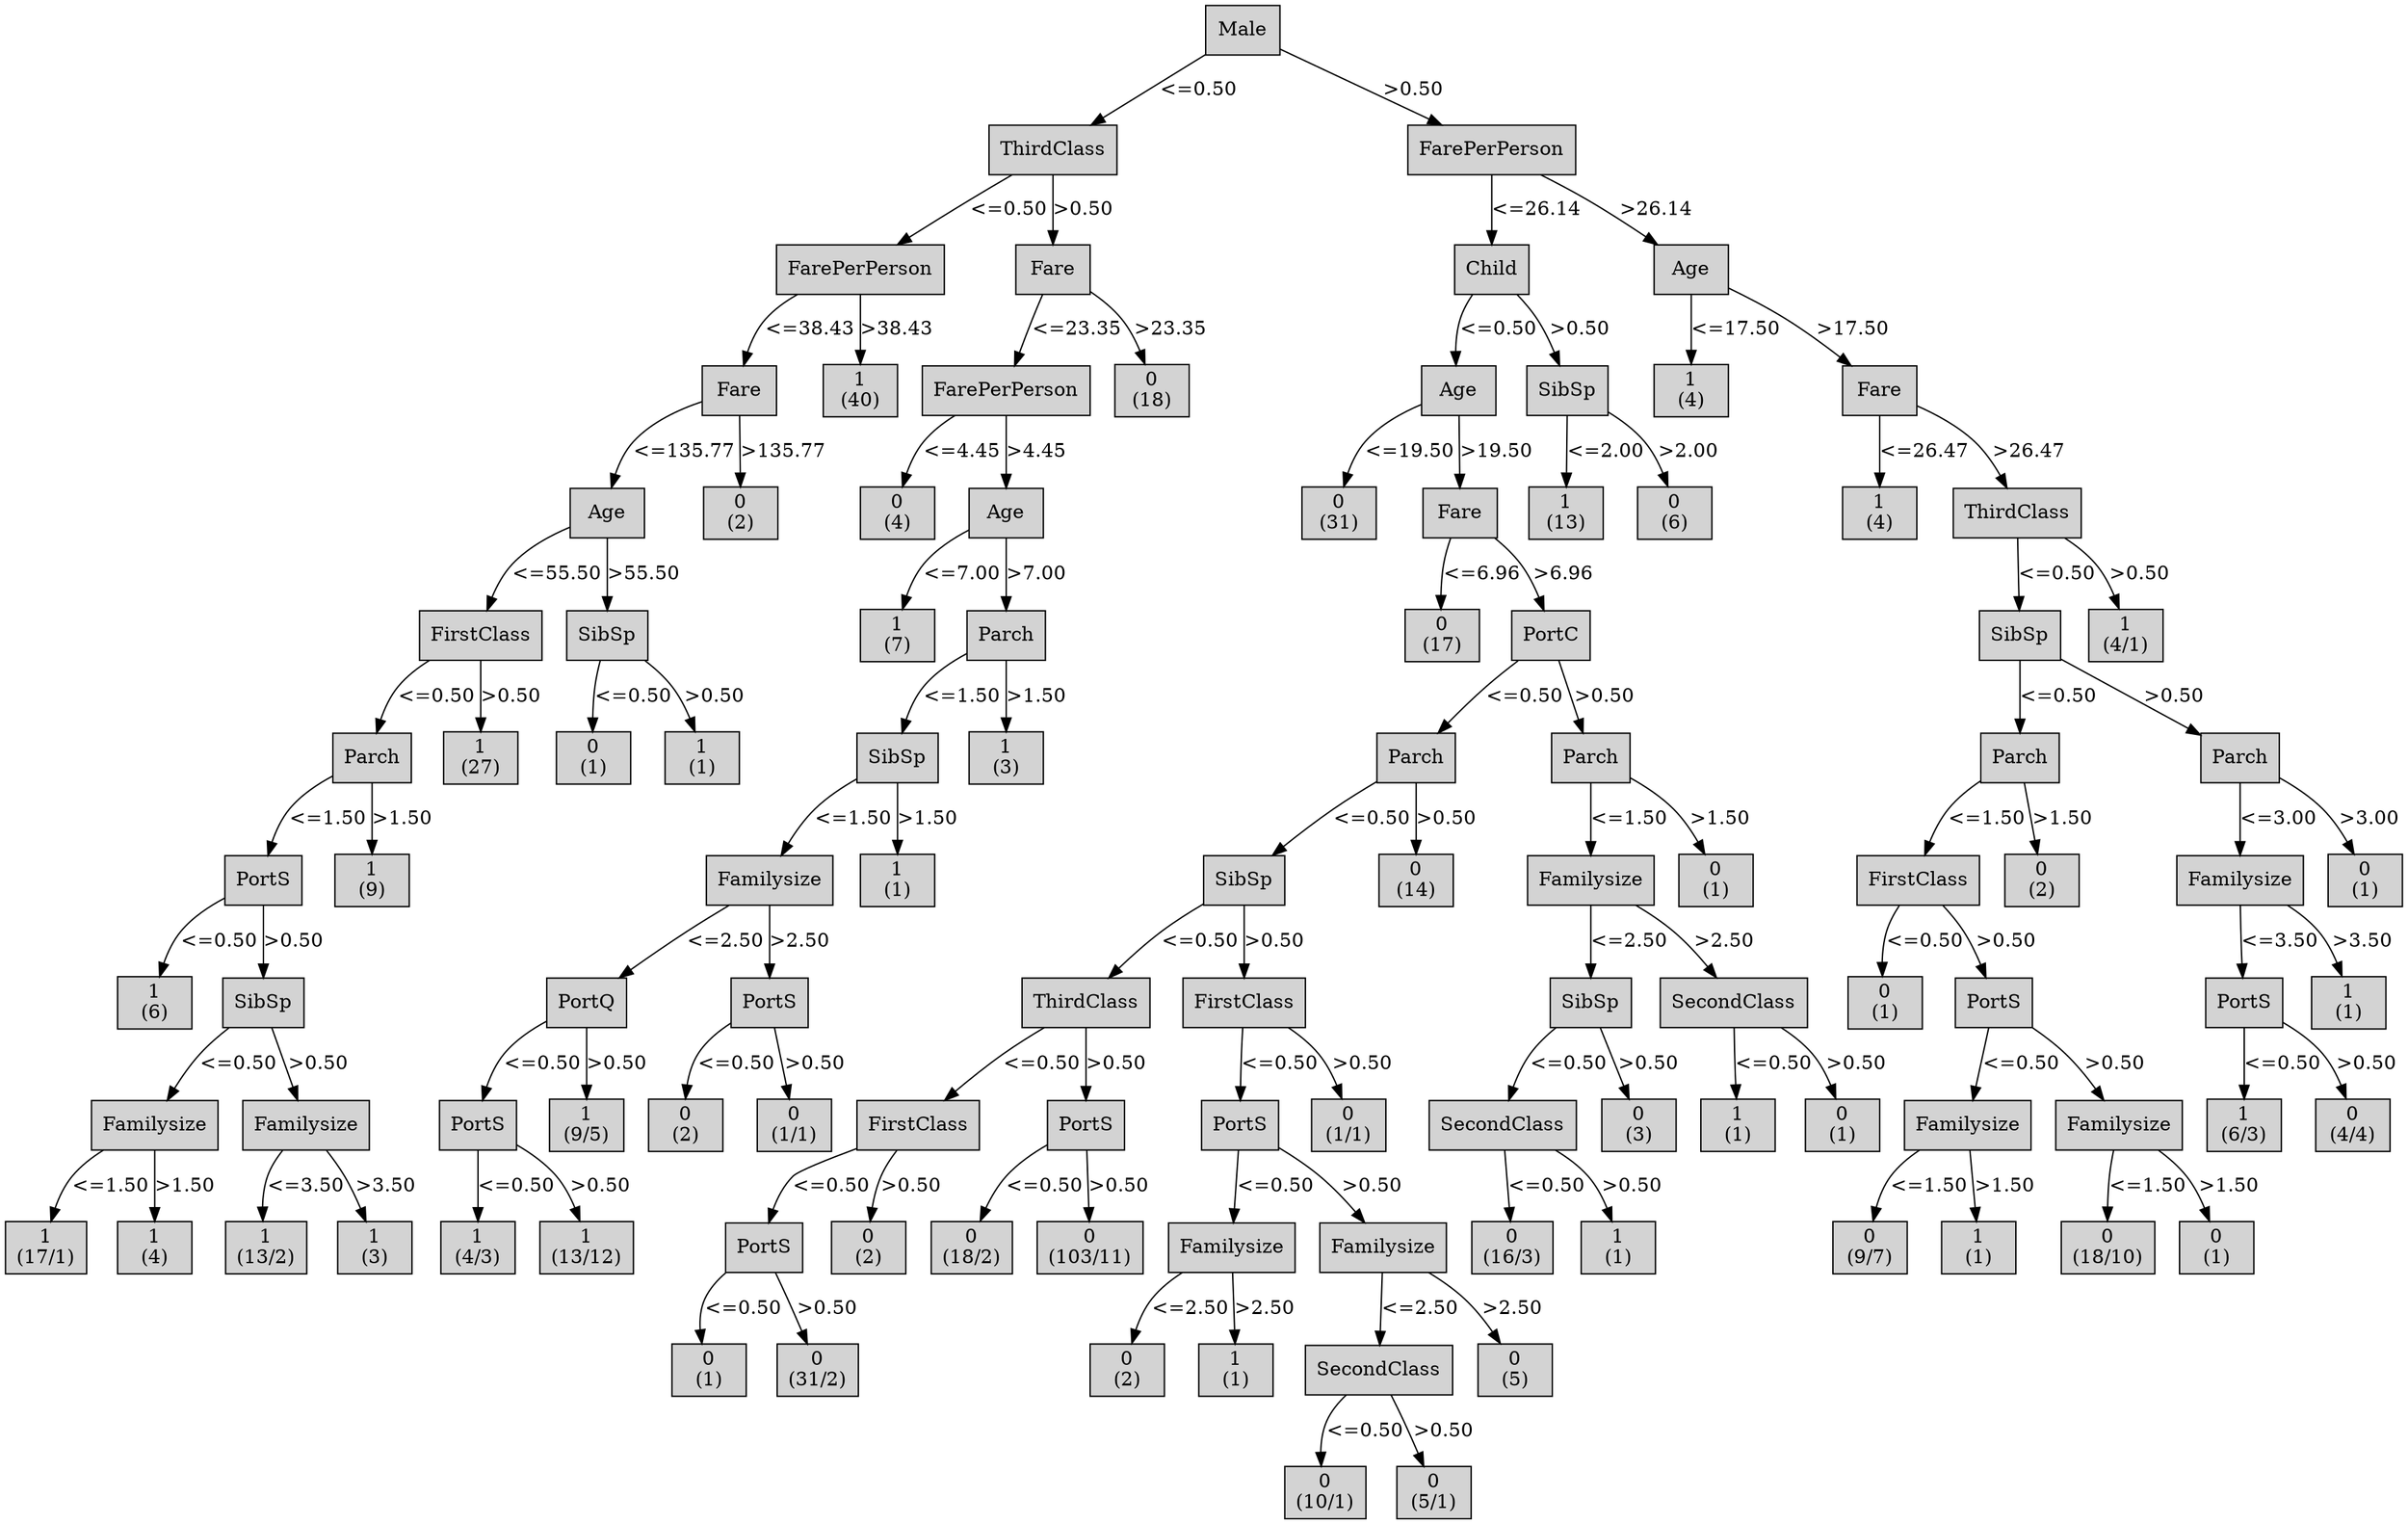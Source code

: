 digraph ID3_Tree {
"0" [shape=box, style=filled, label="Male
", weight=1]
"1" [shape=box, style=filled, label="ThirdClass
", weight=2]
0 -> 1 [ label = "<=0.50"];
"2" [shape=box, style=filled, label="FarePerPerson
", weight=3]
1 -> 2 [ label = "<=0.50"];
"3" [shape=box, style=filled, label="Fare
", weight=4]
2 -> 3 [ label = "<=38.43"];
"4" [shape=box, style=filled, label="Age
", weight=5]
3 -> 4 [ label = "<=135.77"];
"5" [shape=box, style=filled, label="FirstClass
", weight=6]
4 -> 5 [ label = "<=55.50"];
"6" [shape=box, style=filled, label="Parch
", weight=7]
5 -> 6 [ label = "<=0.50"];
"7" [shape=box, style=filled, label="PortS
", weight=8]
6 -> 7 [ label = "<=1.50"];
"8" [shape=box, style=filled, label="1
(6)
", weight=9]
7 -> 8 [ label = "<=0.50"];
"9" [shape=box, style=filled, label="SibSp
", weight=9]
7 -> 9 [ label = ">0.50"];
"10" [shape=box, style=filled, label="Familysize
", weight=10]
9 -> 10 [ label = "<=0.50"];
"11" [shape=box, style=filled, label="1
(17/1)
", weight=11]
10 -> 11 [ label = "<=1.50"];
"12" [shape=box, style=filled, label="1
(4)
", weight=11]
10 -> 12 [ label = ">1.50"];
"13" [shape=box, style=filled, label="Familysize
", weight=10]
9 -> 13 [ label = ">0.50"];
"14" [shape=box, style=filled, label="1
(13/2)
", weight=11]
13 -> 14 [ label = "<=3.50"];
"15" [shape=box, style=filled, label="1
(3)
", weight=11]
13 -> 15 [ label = ">3.50"];
"16" [shape=box, style=filled, label="1
(9)
", weight=8]
6 -> 16 [ label = ">1.50"];
"17" [shape=box, style=filled, label="1
(27)
", weight=7]
5 -> 17 [ label = ">0.50"];
"18" [shape=box, style=filled, label="SibSp
", weight=6]
4 -> 18 [ label = ">55.50"];
"19" [shape=box, style=filled, label="0
(1)
", weight=7]
18 -> 19 [ label = "<=0.50"];
"20" [shape=box, style=filled, label="1
(1)
", weight=7]
18 -> 20 [ label = ">0.50"];
"21" [shape=box, style=filled, label="0
(2)
", weight=5]
3 -> 21 [ label = ">135.77"];
"22" [shape=box, style=filled, label="1
(40)
", weight=4]
2 -> 22 [ label = ">38.43"];
"23" [shape=box, style=filled, label="Fare
", weight=3]
1 -> 23 [ label = ">0.50"];
"24" [shape=box, style=filled, label="FarePerPerson
", weight=4]
23 -> 24 [ label = "<=23.35"];
"25" [shape=box, style=filled, label="0
(4)
", weight=5]
24 -> 25 [ label = "<=4.45"];
"26" [shape=box, style=filled, label="Age
", weight=5]
24 -> 26 [ label = ">4.45"];
"27" [shape=box, style=filled, label="1
(7)
", weight=6]
26 -> 27 [ label = "<=7.00"];
"28" [shape=box, style=filled, label="Parch
", weight=6]
26 -> 28 [ label = ">7.00"];
"29" [shape=box, style=filled, label="SibSp
", weight=7]
28 -> 29 [ label = "<=1.50"];
"30" [shape=box, style=filled, label="Familysize
", weight=8]
29 -> 30 [ label = "<=1.50"];
"31" [shape=box, style=filled, label="PortQ
", weight=9]
30 -> 31 [ label = "<=2.50"];
"32" [shape=box, style=filled, label="PortS
", weight=10]
31 -> 32 [ label = "<=0.50"];
"33" [shape=box, style=filled, label="1
(4/3)
", weight=11]
32 -> 33 [ label = "<=0.50"];
"34" [shape=box, style=filled, label="1
(13/12)
", weight=11]
32 -> 34 [ label = ">0.50"];
"35" [shape=box, style=filled, label="1
(9/5)
", weight=10]
31 -> 35 [ label = ">0.50"];
"36" [shape=box, style=filled, label="PortS
", weight=9]
30 -> 36 [ label = ">2.50"];
"37" [shape=box, style=filled, label="0
(2)
", weight=10]
36 -> 37 [ label = "<=0.50"];
"38" [shape=box, style=filled, label="0
(1/1)
", weight=10]
36 -> 38 [ label = ">0.50"];
"39" [shape=box, style=filled, label="1
(1)
", weight=8]
29 -> 39 [ label = ">1.50"];
"40" [shape=box, style=filled, label="1
(3)
", weight=7]
28 -> 40 [ label = ">1.50"];
"41" [shape=box, style=filled, label="0
(18)
", weight=4]
23 -> 41 [ label = ">23.35"];
"42" [shape=box, style=filled, label="FarePerPerson
", weight=2]
0 -> 42 [ label = ">0.50"];
"43" [shape=box, style=filled, label="Child
", weight=3]
42 -> 43 [ label = "<=26.14"];
"44" [shape=box, style=filled, label="Age
", weight=4]
43 -> 44 [ label = "<=0.50"];
"45" [shape=box, style=filled, label="0
(31)
", weight=5]
44 -> 45 [ label = "<=19.50"];
"46" [shape=box, style=filled, label="Fare
", weight=5]
44 -> 46 [ label = ">19.50"];
"47" [shape=box, style=filled, label="0
(17)
", weight=6]
46 -> 47 [ label = "<=6.96"];
"48" [shape=box, style=filled, label="PortC
", weight=6]
46 -> 48 [ label = ">6.96"];
"49" [shape=box, style=filled, label="Parch
", weight=7]
48 -> 49 [ label = "<=0.50"];
"50" [shape=box, style=filled, label="SibSp
", weight=8]
49 -> 50 [ label = "<=0.50"];
"51" [shape=box, style=filled, label="ThirdClass
", weight=9]
50 -> 51 [ label = "<=0.50"];
"52" [shape=box, style=filled, label="FirstClass
", weight=10]
51 -> 52 [ label = "<=0.50"];
"53" [shape=box, style=filled, label="PortS
", weight=11]
52 -> 53 [ label = "<=0.50"];
"54" [shape=box, style=filled, label="0
(1)
", weight=12]
53 -> 54 [ label = "<=0.50"];
"55" [shape=box, style=filled, label="0
(31/2)
", weight=12]
53 -> 55 [ label = ">0.50"];
"56" [shape=box, style=filled, label="0
(2)
", weight=11]
52 -> 56 [ label = ">0.50"];
"57" [shape=box, style=filled, label="PortS
", weight=10]
51 -> 57 [ label = ">0.50"];
"58" [shape=box, style=filled, label="0
(18/2)
", weight=11]
57 -> 58 [ label = "<=0.50"];
"59" [shape=box, style=filled, label="0
(103/11)
", weight=11]
57 -> 59 [ label = ">0.50"];
"60" [shape=box, style=filled, label="FirstClass
", weight=9]
50 -> 60 [ label = ">0.50"];
"61" [shape=box, style=filled, label="PortS
", weight=10]
60 -> 61 [ label = "<=0.50"];
"62" [shape=box, style=filled, label="Familysize
", weight=11]
61 -> 62 [ label = "<=0.50"];
"63" [shape=box, style=filled, label="0
(2)
", weight=12]
62 -> 63 [ label = "<=2.50"];
"64" [shape=box, style=filled, label="1
(1)
", weight=12]
62 -> 64 [ label = ">2.50"];
"65" [shape=box, style=filled, label="Familysize
", weight=11]
61 -> 65 [ label = ">0.50"];
"66" [shape=box, style=filled, label="SecondClass
", weight=12]
65 -> 66 [ label = "<=2.50"];
"67" [shape=box, style=filled, label="0
(10/1)
", weight=13]
66 -> 67 [ label = "<=0.50"];
"68" [shape=box, style=filled, label="0
(5/1)
", weight=13]
66 -> 68 [ label = ">0.50"];
"69" [shape=box, style=filled, label="0
(5)
", weight=12]
65 -> 69 [ label = ">2.50"];
"70" [shape=box, style=filled, label="0
(1/1)
", weight=10]
60 -> 70 [ label = ">0.50"];
"71" [shape=box, style=filled, label="0
(14)
", weight=8]
49 -> 71 [ label = ">0.50"];
"72" [shape=box, style=filled, label="Parch
", weight=7]
48 -> 72 [ label = ">0.50"];
"73" [shape=box, style=filled, label="Familysize
", weight=8]
72 -> 73 [ label = "<=1.50"];
"74" [shape=box, style=filled, label="SibSp
", weight=9]
73 -> 74 [ label = "<=2.50"];
"75" [shape=box, style=filled, label="SecondClass
", weight=10]
74 -> 75 [ label = "<=0.50"];
"76" [shape=box, style=filled, label="0
(16/3)
", weight=11]
75 -> 76 [ label = "<=0.50"];
"77" [shape=box, style=filled, label="1
(1)
", weight=11]
75 -> 77 [ label = ">0.50"];
"78" [shape=box, style=filled, label="0
(3)
", weight=10]
74 -> 78 [ label = ">0.50"];
"79" [shape=box, style=filled, label="SecondClass
", weight=9]
73 -> 79 [ label = ">2.50"];
"80" [shape=box, style=filled, label="1
(1)
", weight=10]
79 -> 80 [ label = "<=0.50"];
"81" [shape=box, style=filled, label="0
(1)
", weight=10]
79 -> 81 [ label = ">0.50"];
"82" [shape=box, style=filled, label="0
(1)
", weight=8]
72 -> 82 [ label = ">1.50"];
"83" [shape=box, style=filled, label="SibSp
", weight=4]
43 -> 83 [ label = ">0.50"];
"84" [shape=box, style=filled, label="1
(13)
", weight=5]
83 -> 84 [ label = "<=2.00"];
"85" [shape=box, style=filled, label="0
(6)
", weight=5]
83 -> 85 [ label = ">2.00"];
"86" [shape=box, style=filled, label="Age
", weight=3]
42 -> 86 [ label = ">26.14"];
"87" [shape=box, style=filled, label="1
(4)
", weight=4]
86 -> 87 [ label = "<=17.50"];
"88" [shape=box, style=filled, label="Fare
", weight=4]
86 -> 88 [ label = ">17.50"];
"89" [shape=box, style=filled, label="1
(4)
", weight=5]
88 -> 89 [ label = "<=26.47"];
"90" [shape=box, style=filled, label="ThirdClass
", weight=5]
88 -> 90 [ label = ">26.47"];
"91" [shape=box, style=filled, label="SibSp
", weight=6]
90 -> 91 [ label = "<=0.50"];
"92" [shape=box, style=filled, label="Parch
", weight=7]
91 -> 92 [ label = "<=0.50"];
"93" [shape=box, style=filled, label="FirstClass
", weight=8]
92 -> 93 [ label = "<=1.50"];
"94" [shape=box, style=filled, label="0
(1)
", weight=9]
93 -> 94 [ label = "<=0.50"];
"95" [shape=box, style=filled, label="PortS
", weight=9]
93 -> 95 [ label = ">0.50"];
"96" [shape=box, style=filled, label="Familysize
", weight=10]
95 -> 96 [ label = "<=0.50"];
"97" [shape=box, style=filled, label="0
(9/7)
", weight=11]
96 -> 97 [ label = "<=1.50"];
"98" [shape=box, style=filled, label="1
(1)
", weight=11]
96 -> 98 [ label = ">1.50"];
"99" [shape=box, style=filled, label="Familysize
", weight=10]
95 -> 99 [ label = ">0.50"];
"100" [shape=box, style=filled, label="0
(18/10)
", weight=11]
99 -> 100 [ label = "<=1.50"];
"101" [shape=box, style=filled, label="0
(1)
", weight=11]
99 -> 101 [ label = ">1.50"];
"102" [shape=box, style=filled, label="0
(2)
", weight=8]
92 -> 102 [ label = ">1.50"];
"103" [shape=box, style=filled, label="Parch
", weight=7]
91 -> 103 [ label = ">0.50"];
"104" [shape=box, style=filled, label="Familysize
", weight=8]
103 -> 104 [ label = "<=3.00"];
"105" [shape=box, style=filled, label="PortS
", weight=9]
104 -> 105 [ label = "<=3.50"];
"106" [shape=box, style=filled, label="1
(6/3)
", weight=10]
105 -> 106 [ label = "<=0.50"];
"107" [shape=box, style=filled, label="0
(4/4)
", weight=10]
105 -> 107 [ label = ">0.50"];
"108" [shape=box, style=filled, label="1
(1)
", weight=9]
104 -> 108 [ label = ">3.50"];
"109" [shape=box, style=filled, label="0
(1)
", weight=8]
103 -> 109 [ label = ">3.00"];
"110" [shape=box, style=filled, label="1
(4/1)
", weight=6]
90 -> 110 [ label = ">0.50"];
{rank=same; 0;};
{rank=same; 10;13;32;35;37;38;52;57;61;70;75;78;80;81;96;99;106;107;};
{rank=same; 11;12;14;15;33;34;53;56;58;59;62;65;76;77;97;98;100;101;};
{rank=same; 54;55;63;64;66;69;};
{rank=same; 67;68;};
{rank=same; 1;42;};
{rank=same; 2;23;43;86;};
{rank=same; 3;22;24;41;44;83;87;88;};
{rank=same; 4;21;25;26;45;46;84;85;89;90;};
{rank=same; 5;18;27;28;47;48;91;110;};
{rank=same; 6;17;19;20;29;40;49;72;92;103;};
{rank=same; 7;16;30;39;50;71;73;82;93;102;104;109;};
{rank=same; 8;9;31;36;51;60;74;79;94;95;105;108;};
}